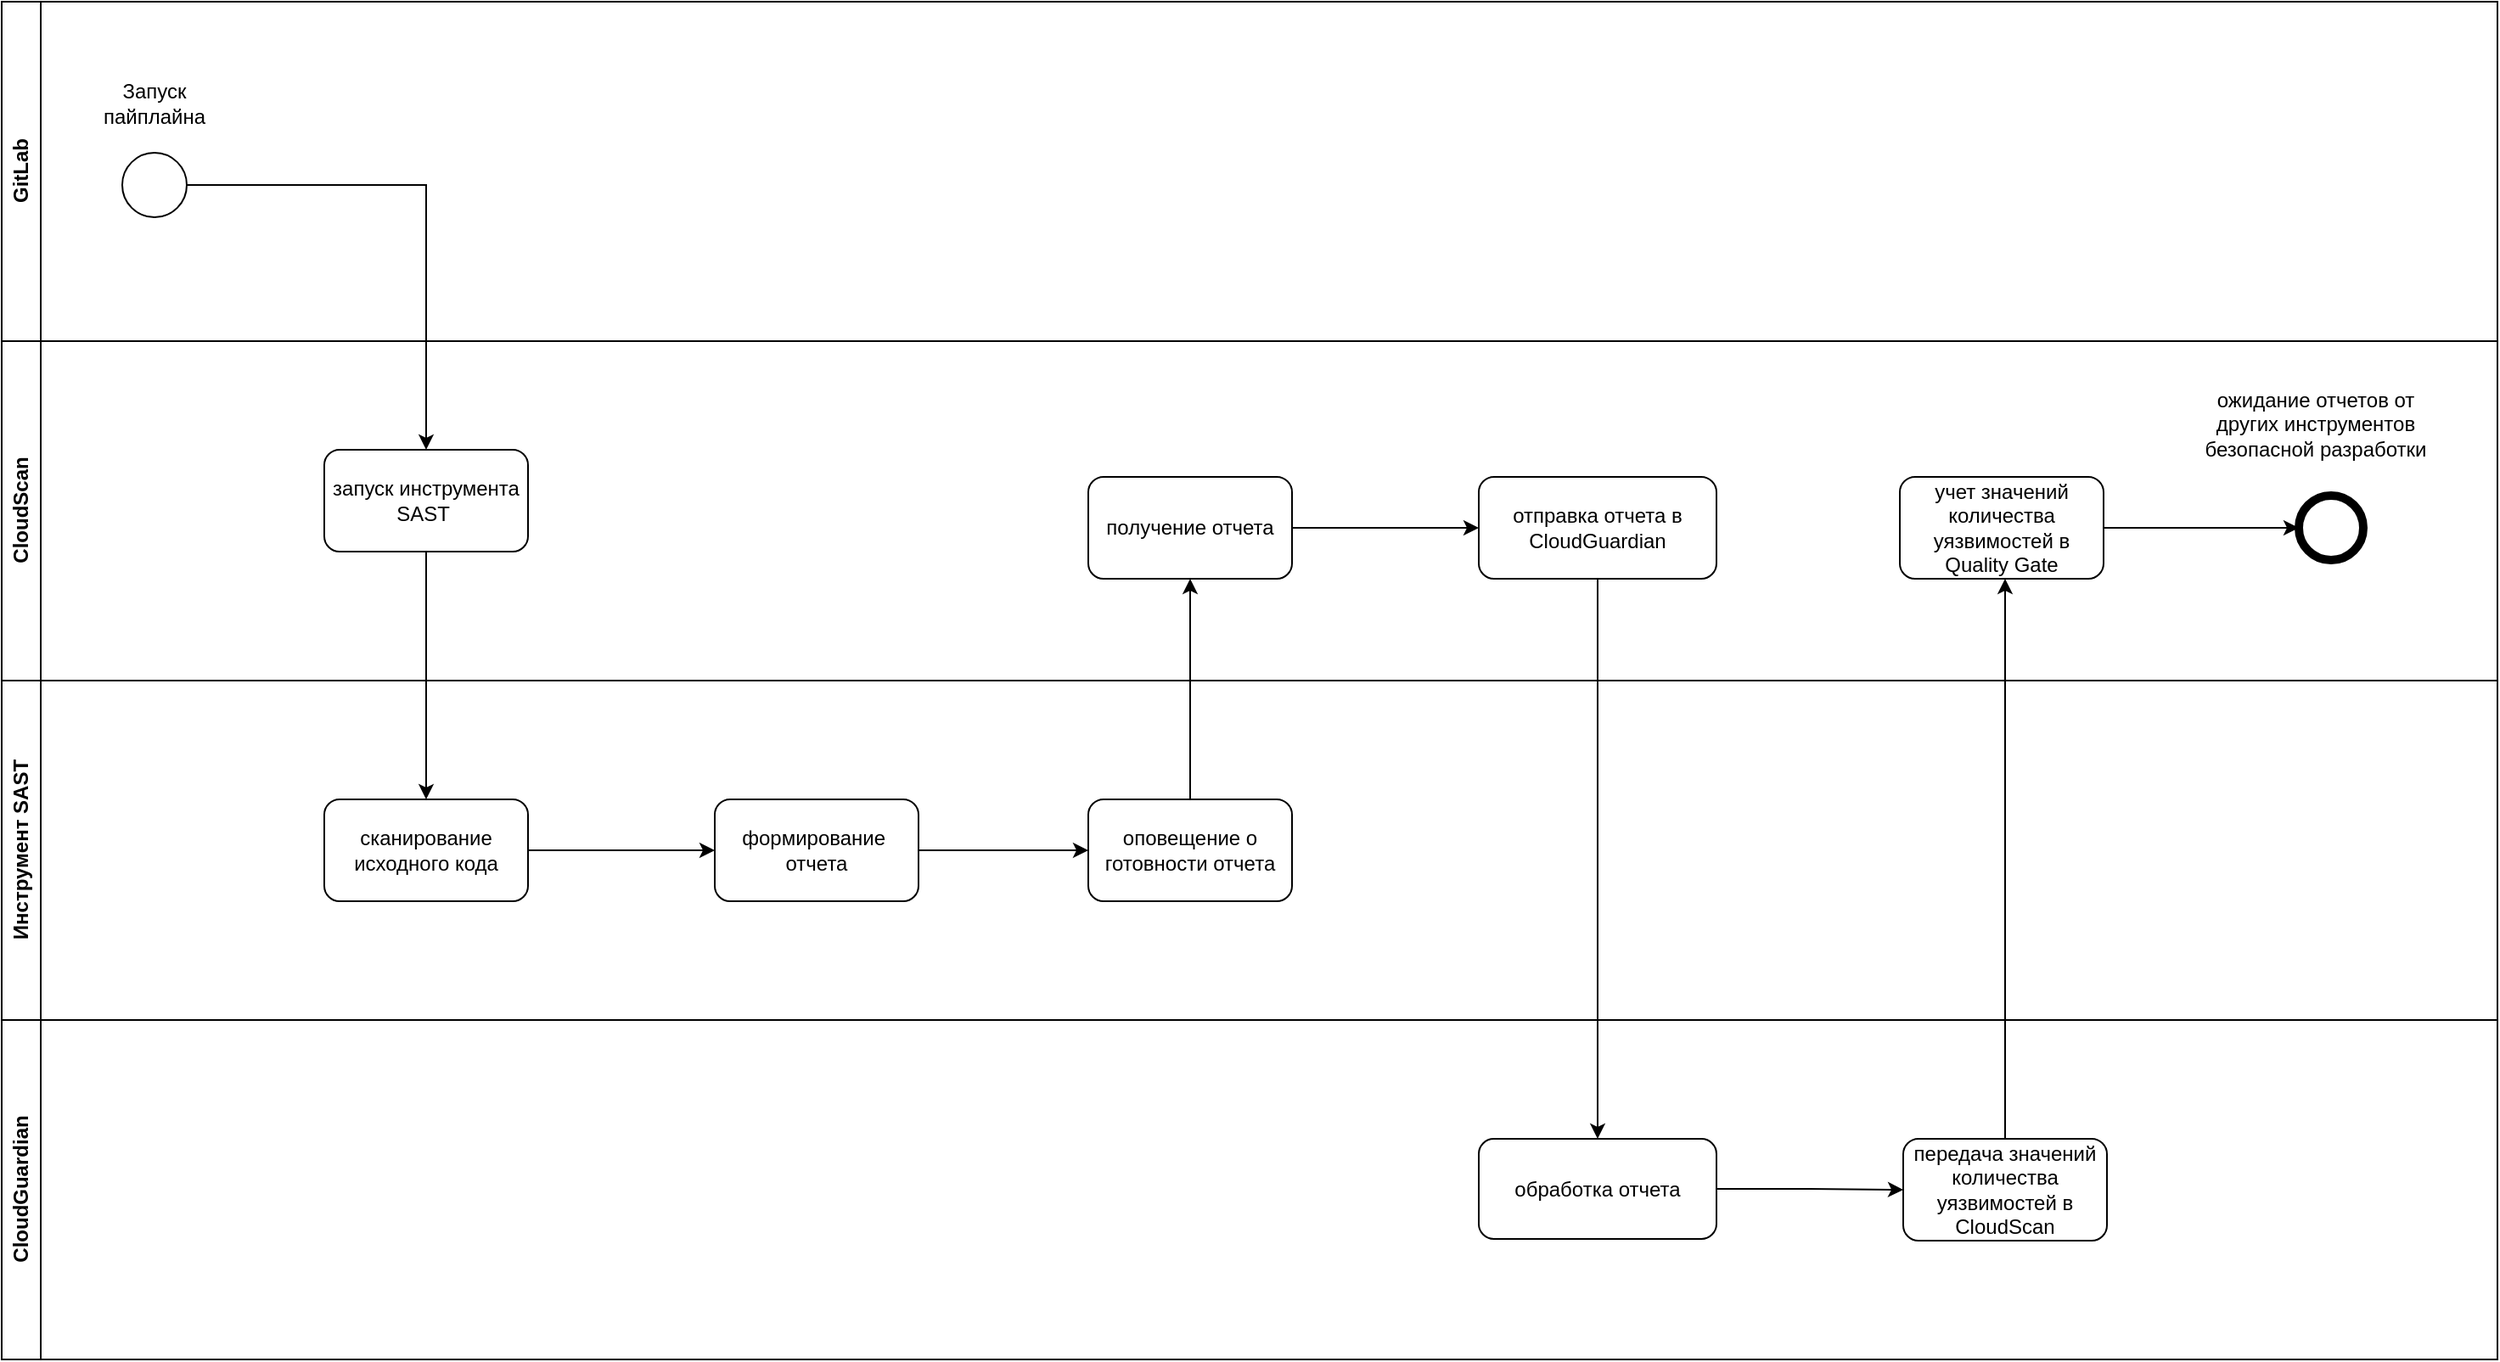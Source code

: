 <mxfile version="24.7.1" type="github">
  <diagram name="Страница — 1" id="hdgRyzGxekrmIZ3NcP9e">
    <mxGraphModel dx="1242" dy="700" grid="1" gridSize="10" guides="1" tooltips="1" connect="1" arrows="1" fold="1" page="1" pageScale="1" pageWidth="827" pageHeight="1169" math="0" shadow="0">
      <root>
        <mxCell id="0" />
        <mxCell id="1" parent="0" />
        <mxCell id="EfJEgGZbRH4EHWMEyh69-28" value="GitLab" style="swimlane;horizontal=0;whiteSpace=wrap;html=1;" vertex="1" parent="1">
          <mxGeometry x="50" y="870" width="1470" height="200" as="geometry" />
        </mxCell>
        <mxCell id="EfJEgGZbRH4EHWMEyh69-29" value="CloudScan" style="swimlane;horizontal=0;whiteSpace=wrap;html=1;" vertex="1" parent="1">
          <mxGeometry x="50" y="1070" width="1470" height="200" as="geometry" />
        </mxCell>
        <mxCell id="EfJEgGZbRH4EHWMEyh69-35" value="запуск инструмента SAST&amp;nbsp;" style="rounded=1;whiteSpace=wrap;html=1;" vertex="1" parent="EfJEgGZbRH4EHWMEyh69-29">
          <mxGeometry x="190" y="64" width="120" height="60" as="geometry" />
        </mxCell>
        <mxCell id="EfJEgGZbRH4EHWMEyh69-47" style="edgeStyle=orthogonalEdgeStyle;rounded=0;orthogonalLoop=1;jettySize=auto;html=1;entryX=0;entryY=0.5;entryDx=0;entryDy=0;" edge="1" parent="EfJEgGZbRH4EHWMEyh69-29" source="EfJEgGZbRH4EHWMEyh69-44" target="EfJEgGZbRH4EHWMEyh69-46">
          <mxGeometry relative="1" as="geometry" />
        </mxCell>
        <mxCell id="EfJEgGZbRH4EHWMEyh69-44" value="получение отчета" style="rounded=1;whiteSpace=wrap;html=1;" vertex="1" parent="EfJEgGZbRH4EHWMEyh69-29">
          <mxGeometry x="640" y="80" width="120" height="60" as="geometry" />
        </mxCell>
        <mxCell id="EfJEgGZbRH4EHWMEyh69-46" value="отправка отчета в CloudGuardian" style="rounded=1;whiteSpace=wrap;html=1;" vertex="1" parent="EfJEgGZbRH4EHWMEyh69-29">
          <mxGeometry x="870" y="80" width="140" height="60" as="geometry" />
        </mxCell>
        <mxCell id="EfJEgGZbRH4EHWMEyh69-60" style="edgeStyle=orthogonalEdgeStyle;rounded=0;orthogonalLoop=1;jettySize=auto;html=1;entryX=0;entryY=0.5;entryDx=0;entryDy=0;" edge="1" parent="EfJEgGZbRH4EHWMEyh69-29" source="EfJEgGZbRH4EHWMEyh69-53" target="EfJEgGZbRH4EHWMEyh69-58">
          <mxGeometry relative="1" as="geometry" />
        </mxCell>
        <mxCell id="EfJEgGZbRH4EHWMEyh69-53" value="учет значений количества уязвимостей в Quality Gate" style="rounded=1;whiteSpace=wrap;html=1;" vertex="1" parent="EfJEgGZbRH4EHWMEyh69-29">
          <mxGeometry x="1118" y="80" width="120" height="60" as="geometry" />
        </mxCell>
        <mxCell id="EfJEgGZbRH4EHWMEyh69-58" value="" style="ellipse;whiteSpace=wrap;html=1;aspect=fixed;strokeWidth=5;" vertex="1" parent="EfJEgGZbRH4EHWMEyh69-29">
          <mxGeometry x="1353" y="91" width="38" height="38" as="geometry" />
        </mxCell>
        <mxCell id="EfJEgGZbRH4EHWMEyh69-59" value="ожидание отчетов от других инструментов безопасной разработки" style="text;html=1;strokeColor=none;fillColor=none;align=center;verticalAlign=middle;whiteSpace=wrap;rounded=0;" vertex="1" parent="EfJEgGZbRH4EHWMEyh69-29">
          <mxGeometry x="1293" y="34" width="140" height="30" as="geometry" />
        </mxCell>
        <mxCell id="EfJEgGZbRH4EHWMEyh69-30" value="Инструмент SAST" style="swimlane;horizontal=0;whiteSpace=wrap;html=1;" vertex="1" parent="1">
          <mxGeometry x="50" y="1270" width="1470" height="200" as="geometry" />
        </mxCell>
        <mxCell id="EfJEgGZbRH4EHWMEyh69-40" style="edgeStyle=orthogonalEdgeStyle;rounded=0;orthogonalLoop=1;jettySize=auto;html=1;entryX=0;entryY=0.5;entryDx=0;entryDy=0;" edge="1" parent="EfJEgGZbRH4EHWMEyh69-30" source="EfJEgGZbRH4EHWMEyh69-37" target="EfJEgGZbRH4EHWMEyh69-39">
          <mxGeometry relative="1" as="geometry" />
        </mxCell>
        <mxCell id="EfJEgGZbRH4EHWMEyh69-37" value="сканирование исходного кода" style="rounded=1;whiteSpace=wrap;html=1;" vertex="1" parent="EfJEgGZbRH4EHWMEyh69-30">
          <mxGeometry x="190" y="70" width="120" height="60" as="geometry" />
        </mxCell>
        <mxCell id="EfJEgGZbRH4EHWMEyh69-42" style="edgeStyle=orthogonalEdgeStyle;rounded=0;orthogonalLoop=1;jettySize=auto;html=1;entryX=0;entryY=0.5;entryDx=0;entryDy=0;" edge="1" parent="EfJEgGZbRH4EHWMEyh69-30" source="EfJEgGZbRH4EHWMEyh69-39" target="EfJEgGZbRH4EHWMEyh69-41">
          <mxGeometry relative="1" as="geometry" />
        </mxCell>
        <mxCell id="EfJEgGZbRH4EHWMEyh69-39" value="формирование&amp;nbsp; отчета" style="rounded=1;whiteSpace=wrap;html=1;" vertex="1" parent="EfJEgGZbRH4EHWMEyh69-30">
          <mxGeometry x="420" y="70" width="120" height="60" as="geometry" />
        </mxCell>
        <mxCell id="EfJEgGZbRH4EHWMEyh69-41" value="оповещение о готовности отчета" style="rounded=1;whiteSpace=wrap;html=1;" vertex="1" parent="EfJEgGZbRH4EHWMEyh69-30">
          <mxGeometry x="640" y="70" width="120" height="60" as="geometry" />
        </mxCell>
        <mxCell id="EfJEgGZbRH4EHWMEyh69-52" style="edgeStyle=orthogonalEdgeStyle;rounded=0;orthogonalLoop=1;jettySize=auto;html=1;entryX=0;entryY=0.5;entryDx=0;entryDy=0;" edge="1" parent="EfJEgGZbRH4EHWMEyh69-30" source="EfJEgGZbRH4EHWMEyh69-48" target="EfJEgGZbRH4EHWMEyh69-51">
          <mxGeometry relative="1" as="geometry" />
        </mxCell>
        <mxCell id="EfJEgGZbRH4EHWMEyh69-48" value="обработка отчета" style="rounded=1;whiteSpace=wrap;html=1;" vertex="1" parent="EfJEgGZbRH4EHWMEyh69-30">
          <mxGeometry x="870" y="270" width="140" height="59" as="geometry" />
        </mxCell>
        <mxCell id="EfJEgGZbRH4EHWMEyh69-51" value="передача значений количества уязвимостей в CloudScan" style="rounded=1;whiteSpace=wrap;html=1;" vertex="1" parent="EfJEgGZbRH4EHWMEyh69-30">
          <mxGeometry x="1120" y="270" width="120" height="60" as="geometry" />
        </mxCell>
        <mxCell id="EfJEgGZbRH4EHWMEyh69-31" value="CloudGuardian" style="swimlane;horizontal=0;whiteSpace=wrap;html=1;" vertex="1" parent="1">
          <mxGeometry x="50" y="1470" width="1470" height="200" as="geometry" />
        </mxCell>
        <mxCell id="EfJEgGZbRH4EHWMEyh69-36" style="edgeStyle=orthogonalEdgeStyle;rounded=0;orthogonalLoop=1;jettySize=auto;html=1;" edge="1" parent="1" source="EfJEgGZbRH4EHWMEyh69-32" target="EfJEgGZbRH4EHWMEyh69-35">
          <mxGeometry relative="1" as="geometry" />
        </mxCell>
        <mxCell id="EfJEgGZbRH4EHWMEyh69-32" value="" style="ellipse;whiteSpace=wrap;html=1;aspect=fixed;" vertex="1" parent="1">
          <mxGeometry x="121" y="959" width="38" height="38" as="geometry" />
        </mxCell>
        <mxCell id="EfJEgGZbRH4EHWMEyh69-33" value="Запуск пайплайна" style="text;html=1;strokeColor=none;fillColor=none;align=center;verticalAlign=middle;whiteSpace=wrap;rounded=0;" vertex="1" parent="1">
          <mxGeometry x="110" y="915" width="60" height="30" as="geometry" />
        </mxCell>
        <mxCell id="EfJEgGZbRH4EHWMEyh69-38" style="edgeStyle=orthogonalEdgeStyle;rounded=0;orthogonalLoop=1;jettySize=auto;html=1;" edge="1" parent="1" source="EfJEgGZbRH4EHWMEyh69-35" target="EfJEgGZbRH4EHWMEyh69-37">
          <mxGeometry relative="1" as="geometry" />
        </mxCell>
        <mxCell id="EfJEgGZbRH4EHWMEyh69-49" style="edgeStyle=orthogonalEdgeStyle;rounded=0;orthogonalLoop=1;jettySize=auto;html=1;entryX=0.5;entryY=0;entryDx=0;entryDy=0;" edge="1" parent="1" source="EfJEgGZbRH4EHWMEyh69-46" target="EfJEgGZbRH4EHWMEyh69-48">
          <mxGeometry relative="1" as="geometry" />
        </mxCell>
        <mxCell id="EfJEgGZbRH4EHWMEyh69-50" style="edgeStyle=orthogonalEdgeStyle;rounded=0;orthogonalLoop=1;jettySize=auto;html=1;entryX=0.5;entryY=1;entryDx=0;entryDy=0;" edge="1" parent="1" source="EfJEgGZbRH4EHWMEyh69-41" target="EfJEgGZbRH4EHWMEyh69-44">
          <mxGeometry relative="1" as="geometry" />
        </mxCell>
        <mxCell id="EfJEgGZbRH4EHWMEyh69-57" style="edgeStyle=orthogonalEdgeStyle;rounded=0;orthogonalLoop=1;jettySize=auto;html=1;" edge="1" parent="1" source="EfJEgGZbRH4EHWMEyh69-51">
          <mxGeometry relative="1" as="geometry">
            <mxPoint x="1230" y="1210" as="targetPoint" />
          </mxGeometry>
        </mxCell>
      </root>
    </mxGraphModel>
  </diagram>
</mxfile>
